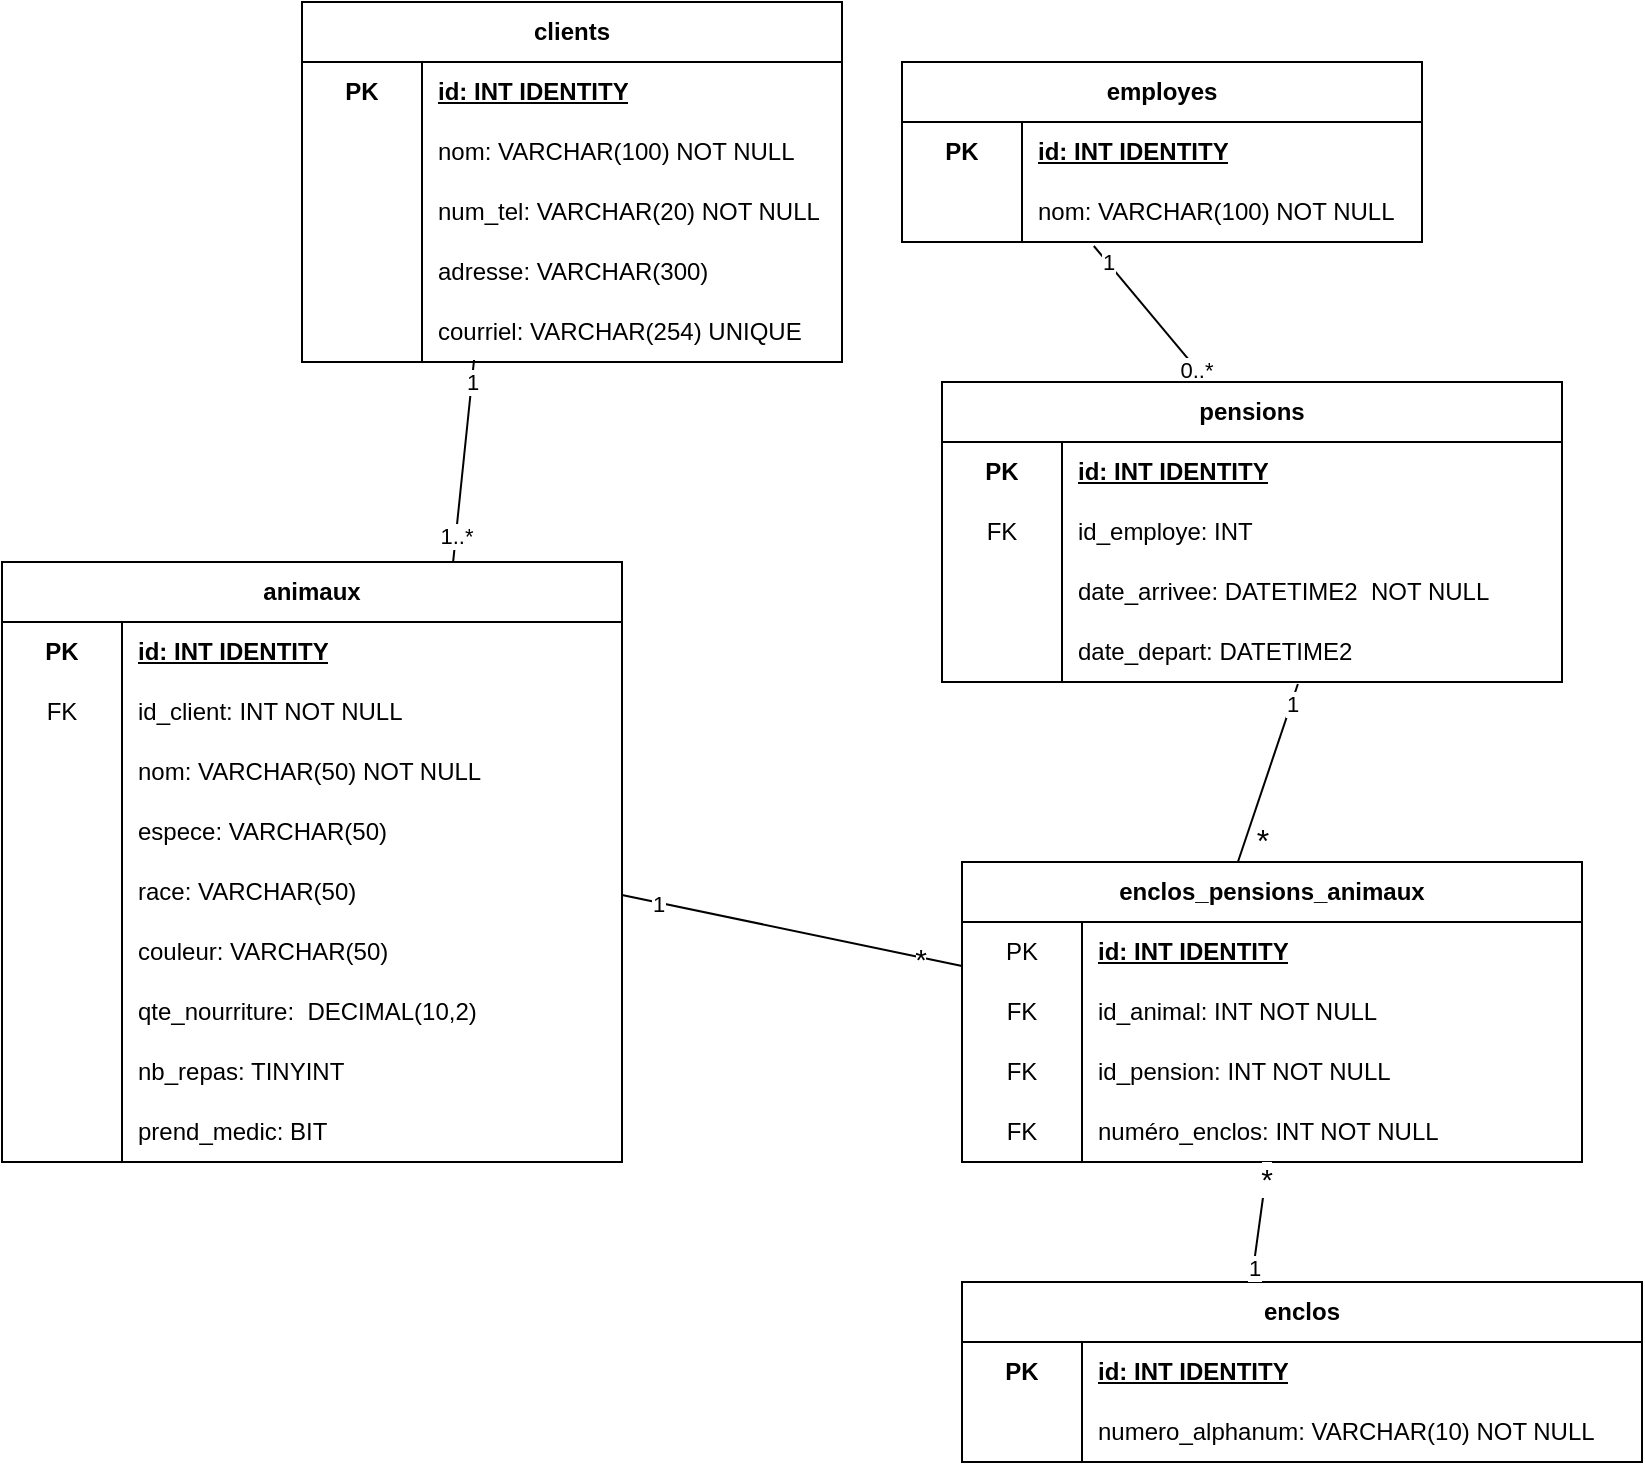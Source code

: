 <mxfile version="26.2.2">
  <diagram name="Page-1" id="dzkvJMyxZbU-HVeX6PGP">
    <mxGraphModel dx="1030" dy="611" grid="1" gridSize="10" guides="1" tooltips="1" connect="1" arrows="1" fold="1" page="1" pageScale="1" pageWidth="827" pageHeight="1169" math="0" shadow="0">
      <root>
        <mxCell id="0" />
        <mxCell id="1" parent="0" />
        <mxCell id="PBbEtvcox9e4wG_wI_D6-1" value="" style="endArrow=none;startArrow=none;endFill=0;startFill=0;endSize=8;html=1;verticalAlign=bottom;labelBackgroundColor=none;strokeWidth=1;rounded=0;exitX=0.558;exitY=1;exitDx=0;exitDy=0;exitPerimeter=0;" parent="1" edge="1">
          <mxGeometry width="160" relative="1" as="geometry">
            <mxPoint x="326.02" y="459" as="sourcePoint" />
            <mxPoint x="315.562" y="560" as="targetPoint" />
          </mxGeometry>
        </mxCell>
        <mxCell id="PBbEtvcox9e4wG_wI_D6-2" value="1" style="edgeLabel;html=1;align=center;verticalAlign=middle;resizable=0;points=[];" parent="PBbEtvcox9e4wG_wI_D6-1" vertex="1" connectable="0">
          <mxGeometry x="-0.785" relative="1" as="geometry">
            <mxPoint as="offset" />
          </mxGeometry>
        </mxCell>
        <mxCell id="PBbEtvcox9e4wG_wI_D6-3" value="1..*" style="edgeLabel;html=1;align=center;verticalAlign=middle;resizable=0;points=[];" parent="PBbEtvcox9e4wG_wI_D6-1" vertex="1" connectable="0">
          <mxGeometry x="0.742" relative="1" as="geometry">
            <mxPoint as="offset" />
          </mxGeometry>
        </mxCell>
        <mxCell id="PBbEtvcox9e4wG_wI_D6-4" value="" style="endArrow=none;startArrow=none;endFill=0;startFill=0;endSize=8;html=1;verticalAlign=bottom;labelBackgroundColor=none;strokeWidth=1;rounded=0;exitX=1;exitY=0.5;exitDx=0;exitDy=0;entryX=0;entryY=0.733;entryDx=0;entryDy=0;entryPerimeter=0;" parent="1" edge="1">
          <mxGeometry width="160" relative="1" as="geometry">
            <mxPoint x="400" y="726.5" as="sourcePoint" />
            <mxPoint x="570" y="761.99" as="targetPoint" />
          </mxGeometry>
        </mxCell>
        <mxCell id="PBbEtvcox9e4wG_wI_D6-5" value="1" style="edgeLabel;html=1;align=center;verticalAlign=middle;resizable=0;points=[];" parent="PBbEtvcox9e4wG_wI_D6-4" vertex="1" connectable="0">
          <mxGeometry x="-0.785" relative="1" as="geometry">
            <mxPoint as="offset" />
          </mxGeometry>
        </mxCell>
        <mxCell id="PBbEtvcox9e4wG_wI_D6-6" value="*" style="edgeLabel;html=1;align=center;verticalAlign=middle;resizable=0;points=[];fontSize=15;" parent="PBbEtvcox9e4wG_wI_D6-4" vertex="1" connectable="0">
          <mxGeometry x="0.742" relative="1" as="geometry">
            <mxPoint as="offset" />
          </mxGeometry>
        </mxCell>
        <mxCell id="PBbEtvcox9e4wG_wI_D6-7" value="" style="endArrow=none;startArrow=none;endFill=0;startFill=0;endSize=8;html=1;verticalAlign=bottom;labelBackgroundColor=none;strokeWidth=1;rounded=0;entryX=0.445;entryY=0;entryDx=0;entryDy=0;exitX=0.574;exitY=1.033;exitDx=0;exitDy=0;exitPerimeter=0;entryPerimeter=0;" parent="1" source="PBbEtvcox9e4wG_wI_D6-61" target="PBbEtvcox9e4wG_wI_D6-13" edge="1">
          <mxGeometry width="160" relative="1" as="geometry">
            <mxPoint x="729.96" y="587" as="sourcePoint" />
            <mxPoint x="715.47" y="703.952" as="targetPoint" />
          </mxGeometry>
        </mxCell>
        <mxCell id="PBbEtvcox9e4wG_wI_D6-8" value="1" style="edgeLabel;html=1;align=center;verticalAlign=middle;resizable=0;points=[];" parent="PBbEtvcox9e4wG_wI_D6-7" vertex="1" connectable="0">
          <mxGeometry x="-0.785" relative="1" as="geometry">
            <mxPoint as="offset" />
          </mxGeometry>
        </mxCell>
        <mxCell id="PBbEtvcox9e4wG_wI_D6-9" value="*" style="edgeLabel;html=1;align=center;verticalAlign=middle;resizable=0;points=[];fontSize=16;" parent="PBbEtvcox9e4wG_wI_D6-7" vertex="1" connectable="0">
          <mxGeometry x="0.742" relative="1" as="geometry">
            <mxPoint x="8" as="offset" />
          </mxGeometry>
        </mxCell>
        <mxCell id="PBbEtvcox9e4wG_wI_D6-10" value="" style="endArrow=none;startArrow=none;endFill=0;startFill=0;endSize=8;html=1;verticalAlign=bottom;labelBackgroundColor=none;strokeWidth=1;rounded=0;exitX=0.417;exitY=1.12;exitDx=0;exitDy=0;exitPerimeter=0;entryX=0.435;entryY=0.017;entryDx=0;entryDy=0;entryPerimeter=0;" parent="1" target="PBbEtvcox9e4wG_wI_D6-51" edge="1">
          <mxGeometry width="160" relative="1" as="geometry">
            <mxPoint x="635.91" y="402" as="sourcePoint" />
            <mxPoint x="674.364" y="480" as="targetPoint" />
          </mxGeometry>
        </mxCell>
        <mxCell id="PBbEtvcox9e4wG_wI_D6-11" value="1" style="edgeLabel;html=1;align=center;verticalAlign=middle;resizable=0;points=[];" parent="PBbEtvcox9e4wG_wI_D6-10" vertex="1" connectable="0">
          <mxGeometry x="-0.785" relative="1" as="geometry">
            <mxPoint as="offset" />
          </mxGeometry>
        </mxCell>
        <mxCell id="PBbEtvcox9e4wG_wI_D6-12" value="0..*" style="edgeLabel;html=1;align=center;verticalAlign=middle;resizable=0;points=[];" parent="PBbEtvcox9e4wG_wI_D6-10" vertex="1" connectable="0">
          <mxGeometry x="0.742" relative="1" as="geometry">
            <mxPoint as="offset" />
          </mxGeometry>
        </mxCell>
        <mxCell id="PBbEtvcox9e4wG_wI_D6-13" value="enclos_pensions_animaux" style="shape=table;startSize=30;container=1;collapsible=1;childLayout=tableLayout;fixedRows=1;rowLines=0;fontStyle=1;align=center;resizeLast=1;html=1;whiteSpace=wrap;" parent="1" vertex="1">
          <mxGeometry x="570" y="710" width="310" height="150" as="geometry" />
        </mxCell>
        <mxCell id="PBbEtvcox9e4wG_wI_D6-97" value="" style="shape=tableRow;horizontal=0;startSize=0;swimlaneHead=0;swimlaneBody=0;fillColor=none;collapsible=0;dropTarget=0;points=[[0,0.5],[1,0.5]];portConstraint=eastwest;top=0;left=0;right=0;bottom=0;html=1;" parent="PBbEtvcox9e4wG_wI_D6-13" vertex="1">
          <mxGeometry y="30" width="310" height="30" as="geometry" />
        </mxCell>
        <mxCell id="PBbEtvcox9e4wG_wI_D6-98" value="PK" style="shape=partialRectangle;connectable=0;fillColor=none;top=0;left=0;bottom=0;right=0;editable=1;overflow=hidden;html=1;whiteSpace=wrap;" parent="PBbEtvcox9e4wG_wI_D6-97" vertex="1">
          <mxGeometry width="60" height="30" as="geometry">
            <mxRectangle width="60" height="30" as="alternateBounds" />
          </mxGeometry>
        </mxCell>
        <mxCell id="PBbEtvcox9e4wG_wI_D6-99" value="&lt;span style=&quot;font-weight: 700; text-decoration-line: underline;&quot;&gt;id: INT IDENTITY&lt;/span&gt;" style="shape=partialRectangle;connectable=0;fillColor=none;top=0;left=0;bottom=0;right=0;align=left;spacingLeft=6;overflow=hidden;html=1;whiteSpace=wrap;" parent="PBbEtvcox9e4wG_wI_D6-97" vertex="1">
          <mxGeometry x="60" width="250" height="30" as="geometry">
            <mxRectangle width="250" height="30" as="alternateBounds" />
          </mxGeometry>
        </mxCell>
        <mxCell id="PBbEtvcox9e4wG_wI_D6-14" value="" style="shape=tableRow;horizontal=0;startSize=0;swimlaneHead=0;swimlaneBody=0;fillColor=none;collapsible=0;dropTarget=0;points=[[0,0.5],[1,0.5]];portConstraint=eastwest;top=0;left=0;right=0;bottom=0;html=1;" parent="PBbEtvcox9e4wG_wI_D6-13" vertex="1">
          <mxGeometry y="60" width="310" height="30" as="geometry" />
        </mxCell>
        <mxCell id="PBbEtvcox9e4wG_wI_D6-15" value="FK" style="shape=partialRectangle;connectable=0;fillColor=none;top=0;left=0;bottom=0;right=0;editable=1;overflow=hidden;html=1;whiteSpace=wrap;" parent="PBbEtvcox9e4wG_wI_D6-14" vertex="1">
          <mxGeometry width="60" height="30" as="geometry">
            <mxRectangle width="60" height="30" as="alternateBounds" />
          </mxGeometry>
        </mxCell>
        <mxCell id="PBbEtvcox9e4wG_wI_D6-16" value="id_animal: INT NOT NULL" style="shape=partialRectangle;connectable=0;fillColor=none;top=0;left=0;bottom=0;right=0;align=left;spacingLeft=6;overflow=hidden;html=1;whiteSpace=wrap;" parent="PBbEtvcox9e4wG_wI_D6-14" vertex="1">
          <mxGeometry x="60" width="250" height="30" as="geometry">
            <mxRectangle width="250" height="30" as="alternateBounds" />
          </mxGeometry>
        </mxCell>
        <mxCell id="PBbEtvcox9e4wG_wI_D6-17" value="" style="shape=tableRow;horizontal=0;startSize=0;swimlaneHead=0;swimlaneBody=0;fillColor=none;collapsible=0;dropTarget=0;points=[[0,0.5],[1,0.5]];portConstraint=eastwest;top=0;left=0;right=0;bottom=0;html=1;" parent="PBbEtvcox9e4wG_wI_D6-13" vertex="1">
          <mxGeometry y="90" width="310" height="30" as="geometry" />
        </mxCell>
        <mxCell id="PBbEtvcox9e4wG_wI_D6-18" value="FK" style="shape=partialRectangle;connectable=0;fillColor=none;top=0;left=0;bottom=0;right=0;editable=1;overflow=hidden;html=1;whiteSpace=wrap;" parent="PBbEtvcox9e4wG_wI_D6-17" vertex="1">
          <mxGeometry width="60" height="30" as="geometry">
            <mxRectangle width="60" height="30" as="alternateBounds" />
          </mxGeometry>
        </mxCell>
        <mxCell id="PBbEtvcox9e4wG_wI_D6-19" value="id_pension: INT NOT NULL" style="shape=partialRectangle;connectable=0;fillColor=none;top=0;left=0;bottom=0;right=0;align=left;spacingLeft=6;overflow=hidden;html=1;whiteSpace=wrap;" parent="PBbEtvcox9e4wG_wI_D6-17" vertex="1">
          <mxGeometry x="60" width="250" height="30" as="geometry">
            <mxRectangle width="250" height="30" as="alternateBounds" />
          </mxGeometry>
        </mxCell>
        <mxCell id="PBbEtvcox9e4wG_wI_D6-20" value="" style="shape=tableRow;horizontal=0;startSize=0;swimlaneHead=0;swimlaneBody=0;fillColor=none;collapsible=0;dropTarget=0;points=[[0,0.5],[1,0.5]];portConstraint=eastwest;top=0;left=0;right=0;bottom=0;html=1;" parent="PBbEtvcox9e4wG_wI_D6-13" vertex="1">
          <mxGeometry y="120" width="310" height="30" as="geometry" />
        </mxCell>
        <mxCell id="PBbEtvcox9e4wG_wI_D6-21" value="FK" style="shape=partialRectangle;connectable=0;fillColor=none;top=0;left=0;bottom=0;right=0;editable=1;overflow=hidden;html=1;whiteSpace=wrap;" parent="PBbEtvcox9e4wG_wI_D6-20" vertex="1">
          <mxGeometry width="60" height="30" as="geometry">
            <mxRectangle width="60" height="30" as="alternateBounds" />
          </mxGeometry>
        </mxCell>
        <mxCell id="PBbEtvcox9e4wG_wI_D6-22" value="numéro_enclos: INT NOT NULL" style="shape=partialRectangle;connectable=0;fillColor=none;top=0;left=0;bottom=0;right=0;align=left;spacingLeft=6;overflow=hidden;html=1;whiteSpace=wrap;" parent="PBbEtvcox9e4wG_wI_D6-20" vertex="1">
          <mxGeometry x="60" width="250" height="30" as="geometry">
            <mxRectangle width="250" height="30" as="alternateBounds" />
          </mxGeometry>
        </mxCell>
        <mxCell id="PBbEtvcox9e4wG_wI_D6-23" value="animaux" style="shape=table;startSize=30;container=1;collapsible=1;childLayout=tableLayout;fixedRows=1;rowLines=0;fontStyle=1;align=center;resizeLast=1;html=1;whiteSpace=wrap;" parent="1" vertex="1">
          <mxGeometry x="90" y="560" width="310" height="300" as="geometry" />
        </mxCell>
        <mxCell id="PBbEtvcox9e4wG_wI_D6-24" value="" style="shape=tableRow;horizontal=0;startSize=0;swimlaneHead=0;swimlaneBody=0;fillColor=none;collapsible=0;dropTarget=0;points=[[0,0.5],[1,0.5]];portConstraint=eastwest;top=0;left=0;right=0;bottom=0;html=1;" parent="PBbEtvcox9e4wG_wI_D6-23" vertex="1">
          <mxGeometry y="30" width="310" height="30" as="geometry" />
        </mxCell>
        <mxCell id="PBbEtvcox9e4wG_wI_D6-25" value="PK" style="shape=partialRectangle;connectable=0;fillColor=none;top=0;left=0;bottom=0;right=0;fontStyle=1;overflow=hidden;html=1;whiteSpace=wrap;" parent="PBbEtvcox9e4wG_wI_D6-24" vertex="1">
          <mxGeometry width="60" height="30" as="geometry">
            <mxRectangle width="60" height="30" as="alternateBounds" />
          </mxGeometry>
        </mxCell>
        <mxCell id="PBbEtvcox9e4wG_wI_D6-26" value="id: INT IDENTITY" style="shape=partialRectangle;connectable=0;fillColor=none;top=0;left=0;bottom=0;right=0;align=left;spacingLeft=6;fontStyle=5;overflow=hidden;html=1;whiteSpace=wrap;" parent="PBbEtvcox9e4wG_wI_D6-24" vertex="1">
          <mxGeometry x="60" width="250" height="30" as="geometry">
            <mxRectangle width="250" height="30" as="alternateBounds" />
          </mxGeometry>
        </mxCell>
        <mxCell id="PBbEtvcox9e4wG_wI_D6-27" value="" style="shape=tableRow;horizontal=0;startSize=0;swimlaneHead=0;swimlaneBody=0;fillColor=none;collapsible=0;dropTarget=0;points=[[0,0.5],[1,0.5]];portConstraint=eastwest;top=0;left=0;right=0;bottom=0;html=1;" parent="PBbEtvcox9e4wG_wI_D6-23" vertex="1">
          <mxGeometry y="60" width="310" height="30" as="geometry" />
        </mxCell>
        <mxCell id="PBbEtvcox9e4wG_wI_D6-28" value="FK" style="shape=partialRectangle;connectable=0;fillColor=none;top=0;left=0;bottom=0;right=0;editable=1;overflow=hidden;html=1;whiteSpace=wrap;" parent="PBbEtvcox9e4wG_wI_D6-27" vertex="1">
          <mxGeometry width="60" height="30" as="geometry">
            <mxRectangle width="60" height="30" as="alternateBounds" />
          </mxGeometry>
        </mxCell>
        <mxCell id="PBbEtvcox9e4wG_wI_D6-29" value="id_client: INT NOT NULL" style="shape=partialRectangle;connectable=0;fillColor=none;top=0;left=0;bottom=0;right=0;align=left;spacingLeft=6;overflow=hidden;html=1;whiteSpace=wrap;" parent="PBbEtvcox9e4wG_wI_D6-27" vertex="1">
          <mxGeometry x="60" width="250" height="30" as="geometry">
            <mxRectangle width="250" height="30" as="alternateBounds" />
          </mxGeometry>
        </mxCell>
        <mxCell id="PBbEtvcox9e4wG_wI_D6-30" value="" style="shape=tableRow;horizontal=0;startSize=0;swimlaneHead=0;swimlaneBody=0;fillColor=none;collapsible=0;dropTarget=0;points=[[0,0.5],[1,0.5]];portConstraint=eastwest;top=0;left=0;right=0;bottom=0;html=1;" parent="PBbEtvcox9e4wG_wI_D6-23" vertex="1">
          <mxGeometry y="90" width="310" height="30" as="geometry" />
        </mxCell>
        <mxCell id="PBbEtvcox9e4wG_wI_D6-31" value="" style="shape=partialRectangle;connectable=0;fillColor=none;top=0;left=0;bottom=0;right=0;editable=1;overflow=hidden;html=1;whiteSpace=wrap;" parent="PBbEtvcox9e4wG_wI_D6-30" vertex="1">
          <mxGeometry width="60" height="30" as="geometry">
            <mxRectangle width="60" height="30" as="alternateBounds" />
          </mxGeometry>
        </mxCell>
        <mxCell id="PBbEtvcox9e4wG_wI_D6-32" value="nom: VARCHAR(50) NOT NULL" style="shape=partialRectangle;connectable=0;fillColor=none;top=0;left=0;bottom=0;right=0;align=left;spacingLeft=6;overflow=hidden;html=1;whiteSpace=wrap;" parent="PBbEtvcox9e4wG_wI_D6-30" vertex="1">
          <mxGeometry x="60" width="250" height="30" as="geometry">
            <mxRectangle width="250" height="30" as="alternateBounds" />
          </mxGeometry>
        </mxCell>
        <mxCell id="PBbEtvcox9e4wG_wI_D6-33" value="" style="shape=tableRow;horizontal=0;startSize=0;swimlaneHead=0;swimlaneBody=0;fillColor=none;collapsible=0;dropTarget=0;points=[[0,0.5],[1,0.5]];portConstraint=eastwest;top=0;left=0;right=0;bottom=0;html=1;" parent="PBbEtvcox9e4wG_wI_D6-23" vertex="1">
          <mxGeometry y="120" width="310" height="30" as="geometry" />
        </mxCell>
        <mxCell id="PBbEtvcox9e4wG_wI_D6-34" value="" style="shape=partialRectangle;connectable=0;fillColor=none;top=0;left=0;bottom=0;right=0;editable=1;overflow=hidden;html=1;whiteSpace=wrap;" parent="PBbEtvcox9e4wG_wI_D6-33" vertex="1">
          <mxGeometry width="60" height="30" as="geometry">
            <mxRectangle width="60" height="30" as="alternateBounds" />
          </mxGeometry>
        </mxCell>
        <mxCell id="PBbEtvcox9e4wG_wI_D6-35" value="espece: VARCHAR(50)" style="shape=partialRectangle;connectable=0;fillColor=none;top=0;left=0;bottom=0;right=0;align=left;spacingLeft=6;overflow=hidden;html=1;whiteSpace=wrap;" parent="PBbEtvcox9e4wG_wI_D6-33" vertex="1">
          <mxGeometry x="60" width="250" height="30" as="geometry">
            <mxRectangle width="250" height="30" as="alternateBounds" />
          </mxGeometry>
        </mxCell>
        <mxCell id="PBbEtvcox9e4wG_wI_D6-36" value="" style="shape=tableRow;horizontal=0;startSize=0;swimlaneHead=0;swimlaneBody=0;fillColor=none;collapsible=0;dropTarget=0;points=[[0,0.5],[1,0.5]];portConstraint=eastwest;top=0;left=0;right=0;bottom=0;html=1;" parent="PBbEtvcox9e4wG_wI_D6-23" vertex="1">
          <mxGeometry y="150" width="310" height="30" as="geometry" />
        </mxCell>
        <mxCell id="PBbEtvcox9e4wG_wI_D6-37" value="" style="shape=partialRectangle;connectable=0;fillColor=none;top=0;left=0;bottom=0;right=0;editable=1;overflow=hidden;html=1;whiteSpace=wrap;" parent="PBbEtvcox9e4wG_wI_D6-36" vertex="1">
          <mxGeometry width="60" height="30" as="geometry">
            <mxRectangle width="60" height="30" as="alternateBounds" />
          </mxGeometry>
        </mxCell>
        <mxCell id="PBbEtvcox9e4wG_wI_D6-38" value="race: VARCHAR(50)" style="shape=partialRectangle;connectable=0;fillColor=none;top=0;left=0;bottom=0;right=0;align=left;spacingLeft=6;overflow=hidden;html=1;whiteSpace=wrap;" parent="PBbEtvcox9e4wG_wI_D6-36" vertex="1">
          <mxGeometry x="60" width="250" height="30" as="geometry">
            <mxRectangle width="250" height="30" as="alternateBounds" />
          </mxGeometry>
        </mxCell>
        <mxCell id="PBbEtvcox9e4wG_wI_D6-39" value="" style="shape=tableRow;horizontal=0;startSize=0;swimlaneHead=0;swimlaneBody=0;fillColor=none;collapsible=0;dropTarget=0;points=[[0,0.5],[1,0.5]];portConstraint=eastwest;top=0;left=0;right=0;bottom=0;html=1;" parent="PBbEtvcox9e4wG_wI_D6-23" vertex="1">
          <mxGeometry y="180" width="310" height="30" as="geometry" />
        </mxCell>
        <mxCell id="PBbEtvcox9e4wG_wI_D6-40" value="" style="shape=partialRectangle;connectable=0;fillColor=none;top=0;left=0;bottom=0;right=0;editable=1;overflow=hidden;html=1;whiteSpace=wrap;" parent="PBbEtvcox9e4wG_wI_D6-39" vertex="1">
          <mxGeometry width="60" height="30" as="geometry">
            <mxRectangle width="60" height="30" as="alternateBounds" />
          </mxGeometry>
        </mxCell>
        <mxCell id="PBbEtvcox9e4wG_wI_D6-41" value="couleur: VARCHAR(50)" style="shape=partialRectangle;connectable=0;fillColor=none;top=0;left=0;bottom=0;right=0;align=left;spacingLeft=6;overflow=hidden;html=1;whiteSpace=wrap;" parent="PBbEtvcox9e4wG_wI_D6-39" vertex="1">
          <mxGeometry x="60" width="250" height="30" as="geometry">
            <mxRectangle width="250" height="30" as="alternateBounds" />
          </mxGeometry>
        </mxCell>
        <mxCell id="PBbEtvcox9e4wG_wI_D6-42" value="" style="shape=tableRow;horizontal=0;startSize=0;swimlaneHead=0;swimlaneBody=0;fillColor=none;collapsible=0;dropTarget=0;points=[[0,0.5],[1,0.5]];portConstraint=eastwest;top=0;left=0;right=0;bottom=0;html=1;" parent="PBbEtvcox9e4wG_wI_D6-23" vertex="1">
          <mxGeometry y="210" width="310" height="30" as="geometry" />
        </mxCell>
        <mxCell id="PBbEtvcox9e4wG_wI_D6-43" value="" style="shape=partialRectangle;connectable=0;fillColor=none;top=0;left=0;bottom=0;right=0;editable=1;overflow=hidden;html=1;whiteSpace=wrap;" parent="PBbEtvcox9e4wG_wI_D6-42" vertex="1">
          <mxGeometry width="60" height="30" as="geometry">
            <mxRectangle width="60" height="30" as="alternateBounds" />
          </mxGeometry>
        </mxCell>
        <mxCell id="PBbEtvcox9e4wG_wI_D6-44" value="qte_nourriture:&amp;nbsp; DECIMAL(10,2)" style="shape=partialRectangle;connectable=0;fillColor=none;top=0;left=0;bottom=0;right=0;align=left;spacingLeft=6;overflow=hidden;html=1;whiteSpace=wrap;" parent="PBbEtvcox9e4wG_wI_D6-42" vertex="1">
          <mxGeometry x="60" width="250" height="30" as="geometry">
            <mxRectangle width="250" height="30" as="alternateBounds" />
          </mxGeometry>
        </mxCell>
        <mxCell id="PBbEtvcox9e4wG_wI_D6-45" value="" style="shape=tableRow;horizontal=0;startSize=0;swimlaneHead=0;swimlaneBody=0;fillColor=none;collapsible=0;dropTarget=0;points=[[0,0.5],[1,0.5]];portConstraint=eastwest;top=0;left=0;right=0;bottom=0;html=1;" parent="PBbEtvcox9e4wG_wI_D6-23" vertex="1">
          <mxGeometry y="240" width="310" height="30" as="geometry" />
        </mxCell>
        <mxCell id="PBbEtvcox9e4wG_wI_D6-46" value="" style="shape=partialRectangle;connectable=0;fillColor=none;top=0;left=0;bottom=0;right=0;editable=1;overflow=hidden;html=1;whiteSpace=wrap;" parent="PBbEtvcox9e4wG_wI_D6-45" vertex="1">
          <mxGeometry width="60" height="30" as="geometry">
            <mxRectangle width="60" height="30" as="alternateBounds" />
          </mxGeometry>
        </mxCell>
        <mxCell id="PBbEtvcox9e4wG_wI_D6-47" value="nb_repas: TINYINT" style="shape=partialRectangle;connectable=0;fillColor=none;top=0;left=0;bottom=0;right=0;align=left;spacingLeft=6;overflow=hidden;html=1;whiteSpace=wrap;" parent="PBbEtvcox9e4wG_wI_D6-45" vertex="1">
          <mxGeometry x="60" width="250" height="30" as="geometry">
            <mxRectangle width="250" height="30" as="alternateBounds" />
          </mxGeometry>
        </mxCell>
        <mxCell id="PBbEtvcox9e4wG_wI_D6-48" value="" style="shape=tableRow;horizontal=0;startSize=0;swimlaneHead=0;swimlaneBody=0;fillColor=none;collapsible=0;dropTarget=0;points=[[0,0.5],[1,0.5]];portConstraint=eastwest;top=0;left=0;right=0;bottom=0;html=1;" parent="PBbEtvcox9e4wG_wI_D6-23" vertex="1">
          <mxGeometry y="270" width="310" height="30" as="geometry" />
        </mxCell>
        <mxCell id="PBbEtvcox9e4wG_wI_D6-49" value="" style="shape=partialRectangle;connectable=0;fillColor=none;top=0;left=0;bottom=0;right=0;editable=1;overflow=hidden;html=1;whiteSpace=wrap;" parent="PBbEtvcox9e4wG_wI_D6-48" vertex="1">
          <mxGeometry width="60" height="30" as="geometry">
            <mxRectangle width="60" height="30" as="alternateBounds" />
          </mxGeometry>
        </mxCell>
        <mxCell id="PBbEtvcox9e4wG_wI_D6-50" value="prend_medic: BIT" style="shape=partialRectangle;connectable=0;fillColor=none;top=0;left=0;bottom=0;right=0;align=left;spacingLeft=6;overflow=hidden;html=1;whiteSpace=wrap;" parent="PBbEtvcox9e4wG_wI_D6-48" vertex="1">
          <mxGeometry x="60" width="250" height="30" as="geometry">
            <mxRectangle width="250" height="30" as="alternateBounds" />
          </mxGeometry>
        </mxCell>
        <mxCell id="PBbEtvcox9e4wG_wI_D6-51" value="pensions" style="shape=table;startSize=30;container=1;collapsible=1;childLayout=tableLayout;fixedRows=1;rowLines=0;fontStyle=1;align=center;resizeLast=1;html=1;whiteSpace=wrap;" parent="1" vertex="1">
          <mxGeometry x="560" y="470" width="310" height="150" as="geometry" />
        </mxCell>
        <mxCell id="PBbEtvcox9e4wG_wI_D6-52" value="" style="shape=tableRow;horizontal=0;startSize=0;swimlaneHead=0;swimlaneBody=0;fillColor=none;collapsible=0;dropTarget=0;points=[[0,0.5],[1,0.5]];portConstraint=eastwest;top=0;left=0;right=0;bottom=0;html=1;" parent="PBbEtvcox9e4wG_wI_D6-51" vertex="1">
          <mxGeometry y="30" width="310" height="30" as="geometry" />
        </mxCell>
        <mxCell id="PBbEtvcox9e4wG_wI_D6-53" value="PK" style="shape=partialRectangle;connectable=0;fillColor=none;top=0;left=0;bottom=0;right=0;fontStyle=1;overflow=hidden;html=1;whiteSpace=wrap;" parent="PBbEtvcox9e4wG_wI_D6-52" vertex="1">
          <mxGeometry width="60" height="30" as="geometry">
            <mxRectangle width="60" height="30" as="alternateBounds" />
          </mxGeometry>
        </mxCell>
        <mxCell id="PBbEtvcox9e4wG_wI_D6-54" value="id: INT IDENTITY" style="shape=partialRectangle;connectable=0;fillColor=none;top=0;left=0;bottom=0;right=0;align=left;spacingLeft=6;fontStyle=5;overflow=hidden;html=1;whiteSpace=wrap;" parent="PBbEtvcox9e4wG_wI_D6-52" vertex="1">
          <mxGeometry x="60" width="250" height="30" as="geometry">
            <mxRectangle width="250" height="30" as="alternateBounds" />
          </mxGeometry>
        </mxCell>
        <mxCell id="PBbEtvcox9e4wG_wI_D6-55" value="" style="shape=tableRow;horizontal=0;startSize=0;swimlaneHead=0;swimlaneBody=0;fillColor=none;collapsible=0;dropTarget=0;points=[[0,0.5],[1,0.5]];portConstraint=eastwest;top=0;left=0;right=0;bottom=0;html=1;" parent="PBbEtvcox9e4wG_wI_D6-51" vertex="1">
          <mxGeometry y="60" width="310" height="30" as="geometry" />
        </mxCell>
        <mxCell id="PBbEtvcox9e4wG_wI_D6-56" value="FK" style="shape=partialRectangle;connectable=0;fillColor=none;top=0;left=0;bottom=0;right=0;editable=1;overflow=hidden;html=1;whiteSpace=wrap;" parent="PBbEtvcox9e4wG_wI_D6-55" vertex="1">
          <mxGeometry width="60" height="30" as="geometry">
            <mxRectangle width="60" height="30" as="alternateBounds" />
          </mxGeometry>
        </mxCell>
        <mxCell id="PBbEtvcox9e4wG_wI_D6-57" value="id_employe: INT&amp;nbsp;" style="shape=partialRectangle;connectable=0;fillColor=none;top=0;left=0;bottom=0;right=0;align=left;spacingLeft=6;overflow=hidden;html=1;whiteSpace=wrap;" parent="PBbEtvcox9e4wG_wI_D6-55" vertex="1">
          <mxGeometry x="60" width="250" height="30" as="geometry">
            <mxRectangle width="250" height="30" as="alternateBounds" />
          </mxGeometry>
        </mxCell>
        <mxCell id="PBbEtvcox9e4wG_wI_D6-58" value="" style="shape=tableRow;horizontal=0;startSize=0;swimlaneHead=0;swimlaneBody=0;fillColor=none;collapsible=0;dropTarget=0;points=[[0,0.5],[1,0.5]];portConstraint=eastwest;top=0;left=0;right=0;bottom=0;html=1;" parent="PBbEtvcox9e4wG_wI_D6-51" vertex="1">
          <mxGeometry y="90" width="310" height="30" as="geometry" />
        </mxCell>
        <mxCell id="PBbEtvcox9e4wG_wI_D6-59" value="" style="shape=partialRectangle;connectable=0;fillColor=none;top=0;left=0;bottom=0;right=0;editable=1;overflow=hidden;html=1;whiteSpace=wrap;" parent="PBbEtvcox9e4wG_wI_D6-58" vertex="1">
          <mxGeometry width="60" height="30" as="geometry">
            <mxRectangle width="60" height="30" as="alternateBounds" />
          </mxGeometry>
        </mxCell>
        <mxCell id="PBbEtvcox9e4wG_wI_D6-60" value="date_arrivee: DATETIME2&amp;nbsp; NOT NULL" style="shape=partialRectangle;connectable=0;fillColor=none;top=0;left=0;bottom=0;right=0;align=left;spacingLeft=6;overflow=hidden;html=1;whiteSpace=wrap;" parent="PBbEtvcox9e4wG_wI_D6-58" vertex="1">
          <mxGeometry x="60" width="250" height="30" as="geometry">
            <mxRectangle width="250" height="30" as="alternateBounds" />
          </mxGeometry>
        </mxCell>
        <mxCell id="PBbEtvcox9e4wG_wI_D6-61" value="" style="shape=tableRow;horizontal=0;startSize=0;swimlaneHead=0;swimlaneBody=0;fillColor=none;collapsible=0;dropTarget=0;points=[[0,0.5],[1,0.5]];portConstraint=eastwest;top=0;left=0;right=0;bottom=0;html=1;" parent="PBbEtvcox9e4wG_wI_D6-51" vertex="1">
          <mxGeometry y="120" width="310" height="30" as="geometry" />
        </mxCell>
        <mxCell id="PBbEtvcox9e4wG_wI_D6-62" value="" style="shape=partialRectangle;connectable=0;fillColor=none;top=0;left=0;bottom=0;right=0;editable=1;overflow=hidden;html=1;whiteSpace=wrap;" parent="PBbEtvcox9e4wG_wI_D6-61" vertex="1">
          <mxGeometry width="60" height="30" as="geometry">
            <mxRectangle width="60" height="30" as="alternateBounds" />
          </mxGeometry>
        </mxCell>
        <mxCell id="PBbEtvcox9e4wG_wI_D6-63" value="date_depart: DATETIME2" style="shape=partialRectangle;connectable=0;fillColor=none;top=0;left=0;bottom=0;right=0;align=left;spacingLeft=6;overflow=hidden;html=1;whiteSpace=wrap;" parent="PBbEtvcox9e4wG_wI_D6-61" vertex="1">
          <mxGeometry x="60" width="250" height="30" as="geometry">
            <mxRectangle width="250" height="30" as="alternateBounds" />
          </mxGeometry>
        </mxCell>
        <mxCell id="PBbEtvcox9e4wG_wI_D6-64" value="employes" style="shape=table;startSize=30;container=1;collapsible=1;childLayout=tableLayout;fixedRows=1;rowLines=0;fontStyle=1;align=center;resizeLast=1;html=1;whiteSpace=wrap;" parent="1" vertex="1">
          <mxGeometry x="540" y="310" width="260" height="90" as="geometry" />
        </mxCell>
        <mxCell id="PBbEtvcox9e4wG_wI_D6-65" value="" style="shape=tableRow;horizontal=0;startSize=0;swimlaneHead=0;swimlaneBody=0;fillColor=none;collapsible=0;dropTarget=0;points=[[0,0.5],[1,0.5]];portConstraint=eastwest;top=0;left=0;right=0;bottom=0;html=1;" parent="PBbEtvcox9e4wG_wI_D6-64" vertex="1">
          <mxGeometry y="30" width="260" height="30" as="geometry" />
        </mxCell>
        <mxCell id="PBbEtvcox9e4wG_wI_D6-66" value="PK" style="shape=partialRectangle;connectable=0;fillColor=none;top=0;left=0;bottom=0;right=0;fontStyle=1;overflow=hidden;html=1;whiteSpace=wrap;" parent="PBbEtvcox9e4wG_wI_D6-65" vertex="1">
          <mxGeometry width="60" height="30" as="geometry">
            <mxRectangle width="60" height="30" as="alternateBounds" />
          </mxGeometry>
        </mxCell>
        <mxCell id="PBbEtvcox9e4wG_wI_D6-67" value="id: INT IDENTITY" style="shape=partialRectangle;connectable=0;fillColor=none;top=0;left=0;bottom=0;right=0;align=left;spacingLeft=6;fontStyle=5;overflow=hidden;html=1;whiteSpace=wrap;" parent="PBbEtvcox9e4wG_wI_D6-65" vertex="1">
          <mxGeometry x="60" width="200" height="30" as="geometry">
            <mxRectangle width="200" height="30" as="alternateBounds" />
          </mxGeometry>
        </mxCell>
        <mxCell id="PBbEtvcox9e4wG_wI_D6-68" value="" style="shape=tableRow;horizontal=0;startSize=0;swimlaneHead=0;swimlaneBody=0;fillColor=none;collapsible=0;dropTarget=0;points=[[0,0.5],[1,0.5]];portConstraint=eastwest;top=0;left=0;right=0;bottom=0;html=1;" parent="PBbEtvcox9e4wG_wI_D6-64" vertex="1">
          <mxGeometry y="60" width="260" height="30" as="geometry" />
        </mxCell>
        <mxCell id="PBbEtvcox9e4wG_wI_D6-69" value="" style="shape=partialRectangle;connectable=0;fillColor=none;top=0;left=0;bottom=0;right=0;editable=1;overflow=hidden;html=1;whiteSpace=wrap;" parent="PBbEtvcox9e4wG_wI_D6-68" vertex="1">
          <mxGeometry width="60" height="30" as="geometry">
            <mxRectangle width="60" height="30" as="alternateBounds" />
          </mxGeometry>
        </mxCell>
        <mxCell id="PBbEtvcox9e4wG_wI_D6-70" value="nom: VARCHAR(100) NOT NULL" style="shape=partialRectangle;connectable=0;fillColor=none;top=0;left=0;bottom=0;right=0;align=left;spacingLeft=6;overflow=hidden;html=1;whiteSpace=wrap;" parent="PBbEtvcox9e4wG_wI_D6-68" vertex="1">
          <mxGeometry x="60" width="200" height="30" as="geometry">
            <mxRectangle width="200" height="30" as="alternateBounds" />
          </mxGeometry>
        </mxCell>
        <mxCell id="PBbEtvcox9e4wG_wI_D6-71" value="clients" style="shape=table;startSize=30;container=1;collapsible=1;childLayout=tableLayout;fixedRows=1;rowLines=0;fontStyle=1;align=center;resizeLast=1;html=1;whiteSpace=wrap;" parent="1" vertex="1">
          <mxGeometry x="240" y="280" width="270" height="180" as="geometry" />
        </mxCell>
        <mxCell id="PBbEtvcox9e4wG_wI_D6-72" value="" style="shape=tableRow;horizontal=0;startSize=0;swimlaneHead=0;swimlaneBody=0;fillColor=none;collapsible=0;dropTarget=0;points=[[0,0.5],[1,0.5]];portConstraint=eastwest;top=0;left=0;right=0;bottom=0;html=1;" parent="PBbEtvcox9e4wG_wI_D6-71" vertex="1">
          <mxGeometry y="30" width="270" height="30" as="geometry" />
        </mxCell>
        <mxCell id="PBbEtvcox9e4wG_wI_D6-73" value="PK" style="shape=partialRectangle;connectable=0;fillColor=none;top=0;left=0;bottom=0;right=0;fontStyle=1;overflow=hidden;html=1;whiteSpace=wrap;" parent="PBbEtvcox9e4wG_wI_D6-72" vertex="1">
          <mxGeometry width="60" height="30" as="geometry">
            <mxRectangle width="60" height="30" as="alternateBounds" />
          </mxGeometry>
        </mxCell>
        <mxCell id="PBbEtvcox9e4wG_wI_D6-74" value="id: INT IDENTITY" style="shape=partialRectangle;connectable=0;fillColor=none;top=0;left=0;bottom=0;right=0;align=left;spacingLeft=6;fontStyle=5;overflow=hidden;html=1;whiteSpace=wrap;" parent="PBbEtvcox9e4wG_wI_D6-72" vertex="1">
          <mxGeometry x="60" width="210" height="30" as="geometry">
            <mxRectangle width="210" height="30" as="alternateBounds" />
          </mxGeometry>
        </mxCell>
        <mxCell id="PBbEtvcox9e4wG_wI_D6-75" value="" style="shape=tableRow;horizontal=0;startSize=0;swimlaneHead=0;swimlaneBody=0;fillColor=none;collapsible=0;dropTarget=0;points=[[0,0.5],[1,0.5]];portConstraint=eastwest;top=0;left=0;right=0;bottom=0;html=1;" parent="PBbEtvcox9e4wG_wI_D6-71" vertex="1">
          <mxGeometry y="60" width="270" height="30" as="geometry" />
        </mxCell>
        <mxCell id="PBbEtvcox9e4wG_wI_D6-76" value="" style="shape=partialRectangle;connectable=0;fillColor=none;top=0;left=0;bottom=0;right=0;editable=1;overflow=hidden;html=1;whiteSpace=wrap;" parent="PBbEtvcox9e4wG_wI_D6-75" vertex="1">
          <mxGeometry width="60" height="30" as="geometry">
            <mxRectangle width="60" height="30" as="alternateBounds" />
          </mxGeometry>
        </mxCell>
        <mxCell id="PBbEtvcox9e4wG_wI_D6-77" value="nom: VARCHAR(100) NOT NULL" style="shape=partialRectangle;connectable=0;fillColor=none;top=0;left=0;bottom=0;right=0;align=left;spacingLeft=6;overflow=hidden;html=1;whiteSpace=wrap;" parent="PBbEtvcox9e4wG_wI_D6-75" vertex="1">
          <mxGeometry x="60" width="210" height="30" as="geometry">
            <mxRectangle width="210" height="30" as="alternateBounds" />
          </mxGeometry>
        </mxCell>
        <mxCell id="PBbEtvcox9e4wG_wI_D6-78" value="" style="shape=tableRow;horizontal=0;startSize=0;swimlaneHead=0;swimlaneBody=0;fillColor=none;collapsible=0;dropTarget=0;points=[[0,0.5],[1,0.5]];portConstraint=eastwest;top=0;left=0;right=0;bottom=0;html=1;" parent="PBbEtvcox9e4wG_wI_D6-71" vertex="1">
          <mxGeometry y="90" width="270" height="30" as="geometry" />
        </mxCell>
        <mxCell id="PBbEtvcox9e4wG_wI_D6-79" value="" style="shape=partialRectangle;connectable=0;fillColor=none;top=0;left=0;bottom=0;right=0;editable=1;overflow=hidden;html=1;whiteSpace=wrap;" parent="PBbEtvcox9e4wG_wI_D6-78" vertex="1">
          <mxGeometry width="60" height="30" as="geometry">
            <mxRectangle width="60" height="30" as="alternateBounds" />
          </mxGeometry>
        </mxCell>
        <mxCell id="PBbEtvcox9e4wG_wI_D6-80" value="num_tel: VARCHAR(20) NOT NULL" style="shape=partialRectangle;connectable=0;fillColor=none;top=0;left=0;bottom=0;right=0;align=left;spacingLeft=6;overflow=hidden;html=1;whiteSpace=wrap;" parent="PBbEtvcox9e4wG_wI_D6-78" vertex="1">
          <mxGeometry x="60" width="210" height="30" as="geometry">
            <mxRectangle width="210" height="30" as="alternateBounds" />
          </mxGeometry>
        </mxCell>
        <mxCell id="PBbEtvcox9e4wG_wI_D6-81" value="" style="shape=tableRow;horizontal=0;startSize=0;swimlaneHead=0;swimlaneBody=0;fillColor=none;collapsible=0;dropTarget=0;points=[[0,0.5],[1,0.5]];portConstraint=eastwest;top=0;left=0;right=0;bottom=0;html=1;" parent="PBbEtvcox9e4wG_wI_D6-71" vertex="1">
          <mxGeometry y="120" width="270" height="30" as="geometry" />
        </mxCell>
        <mxCell id="PBbEtvcox9e4wG_wI_D6-82" value="" style="shape=partialRectangle;connectable=0;fillColor=none;top=0;left=0;bottom=0;right=0;editable=1;overflow=hidden;html=1;whiteSpace=wrap;" parent="PBbEtvcox9e4wG_wI_D6-81" vertex="1">
          <mxGeometry width="60" height="30" as="geometry">
            <mxRectangle width="60" height="30" as="alternateBounds" />
          </mxGeometry>
        </mxCell>
        <mxCell id="PBbEtvcox9e4wG_wI_D6-83" value="adresse: VARCHAR(300)" style="shape=partialRectangle;connectable=0;fillColor=none;top=0;left=0;bottom=0;right=0;align=left;spacingLeft=6;overflow=hidden;html=1;whiteSpace=wrap;" parent="PBbEtvcox9e4wG_wI_D6-81" vertex="1">
          <mxGeometry x="60" width="210" height="30" as="geometry">
            <mxRectangle width="210" height="30" as="alternateBounds" />
          </mxGeometry>
        </mxCell>
        <mxCell id="PBbEtvcox9e4wG_wI_D6-84" value="" style="shape=tableRow;horizontal=0;startSize=0;swimlaneHead=0;swimlaneBody=0;fillColor=none;collapsible=0;dropTarget=0;points=[[0,0.5],[1,0.5]];portConstraint=eastwest;top=0;left=0;right=0;bottom=0;html=1;" parent="PBbEtvcox9e4wG_wI_D6-71" vertex="1">
          <mxGeometry y="150" width="270" height="30" as="geometry" />
        </mxCell>
        <mxCell id="PBbEtvcox9e4wG_wI_D6-85" value="" style="shape=partialRectangle;connectable=0;fillColor=none;top=0;left=0;bottom=0;right=0;editable=1;overflow=hidden;html=1;whiteSpace=wrap;" parent="PBbEtvcox9e4wG_wI_D6-84" vertex="1">
          <mxGeometry width="60" height="30" as="geometry">
            <mxRectangle width="60" height="30" as="alternateBounds" />
          </mxGeometry>
        </mxCell>
        <mxCell id="PBbEtvcox9e4wG_wI_D6-86" value="courriel: VARCHAR(254) UNIQUE" style="shape=partialRectangle;connectable=0;fillColor=none;top=0;left=0;bottom=0;right=0;align=left;spacingLeft=6;overflow=hidden;html=1;whiteSpace=wrap;" parent="PBbEtvcox9e4wG_wI_D6-84" vertex="1">
          <mxGeometry x="60" width="210" height="30" as="geometry">
            <mxRectangle width="210" height="30" as="alternateBounds" />
          </mxGeometry>
        </mxCell>
        <mxCell id="PBbEtvcox9e4wG_wI_D6-87" value="enclos" style="shape=table;startSize=30;container=1;collapsible=1;childLayout=tableLayout;fixedRows=1;rowLines=0;fontStyle=1;align=center;resizeLast=1;html=1;whiteSpace=wrap;" parent="1" vertex="1">
          <mxGeometry x="570" y="920" width="340" height="90" as="geometry" />
        </mxCell>
        <mxCell id="PBbEtvcox9e4wG_wI_D6-88" value="" style="shape=tableRow;horizontal=0;startSize=0;swimlaneHead=0;swimlaneBody=0;fillColor=none;collapsible=0;dropTarget=0;points=[[0,0.5],[1,0.5]];portConstraint=eastwest;top=0;left=0;right=0;bottom=0;html=1;" parent="PBbEtvcox9e4wG_wI_D6-87" vertex="1">
          <mxGeometry y="30" width="340" height="30" as="geometry" />
        </mxCell>
        <mxCell id="PBbEtvcox9e4wG_wI_D6-89" value="PK" style="shape=partialRectangle;connectable=0;fillColor=none;top=0;left=0;bottom=0;right=0;fontStyle=1;overflow=hidden;html=1;whiteSpace=wrap;" parent="PBbEtvcox9e4wG_wI_D6-88" vertex="1">
          <mxGeometry width="60" height="30" as="geometry">
            <mxRectangle width="60" height="30" as="alternateBounds" />
          </mxGeometry>
        </mxCell>
        <mxCell id="PBbEtvcox9e4wG_wI_D6-90" value="id: INT IDENTITY" style="shape=partialRectangle;connectable=0;fillColor=none;top=0;left=0;bottom=0;right=0;align=left;spacingLeft=6;fontStyle=5;overflow=hidden;html=1;whiteSpace=wrap;" parent="PBbEtvcox9e4wG_wI_D6-88" vertex="1">
          <mxGeometry x="60" width="280" height="30" as="geometry">
            <mxRectangle width="280" height="30" as="alternateBounds" />
          </mxGeometry>
        </mxCell>
        <mxCell id="PBbEtvcox9e4wG_wI_D6-91" value="" style="shape=tableRow;horizontal=0;startSize=0;swimlaneHead=0;swimlaneBody=0;fillColor=none;collapsible=0;dropTarget=0;points=[[0,0.5],[1,0.5]];portConstraint=eastwest;top=0;left=0;right=0;bottom=0;html=1;" parent="PBbEtvcox9e4wG_wI_D6-87" vertex="1">
          <mxGeometry y="60" width="340" height="30" as="geometry" />
        </mxCell>
        <mxCell id="PBbEtvcox9e4wG_wI_D6-92" value="" style="shape=partialRectangle;connectable=0;fillColor=none;top=0;left=0;bottom=0;right=0;editable=1;overflow=hidden;html=1;whiteSpace=wrap;" parent="PBbEtvcox9e4wG_wI_D6-91" vertex="1">
          <mxGeometry width="60" height="30" as="geometry">
            <mxRectangle width="60" height="30" as="alternateBounds" />
          </mxGeometry>
        </mxCell>
        <mxCell id="PBbEtvcox9e4wG_wI_D6-93" value="numero_alphanum: VARCHAR(10) NOT NULL" style="shape=partialRectangle;connectable=0;fillColor=none;top=0;left=0;bottom=0;right=0;align=left;spacingLeft=6;overflow=hidden;html=1;whiteSpace=wrap;" parent="PBbEtvcox9e4wG_wI_D6-91" vertex="1">
          <mxGeometry x="60" width="280" height="30" as="geometry">
            <mxRectangle width="280" height="30" as="alternateBounds" />
          </mxGeometry>
        </mxCell>
        <mxCell id="PBbEtvcox9e4wG_wI_D6-94" value="" style="endArrow=none;startArrow=none;endFill=0;startFill=0;endSize=8;html=1;verticalAlign=bottom;labelBackgroundColor=none;strokeWidth=1;rounded=0;exitX=0.426;exitY=-0.011;exitDx=0;exitDy=0;exitPerimeter=0;" parent="1" source="PBbEtvcox9e4wG_wI_D6-87" target="PBbEtvcox9e4wG_wI_D6-20" edge="1">
          <mxGeometry width="160" relative="1" as="geometry">
            <mxPoint x="410" y="850" as="sourcePoint" />
            <mxPoint x="580" y="885.49" as="targetPoint" />
          </mxGeometry>
        </mxCell>
        <mxCell id="PBbEtvcox9e4wG_wI_D6-95" value="1" style="edgeLabel;html=1;align=center;verticalAlign=middle;resizable=0;points=[];" parent="PBbEtvcox9e4wG_wI_D6-94" vertex="1" connectable="0">
          <mxGeometry x="-0.785" relative="1" as="geometry">
            <mxPoint as="offset" />
          </mxGeometry>
        </mxCell>
        <mxCell id="PBbEtvcox9e4wG_wI_D6-96" value="*" style="edgeLabel;html=1;align=center;verticalAlign=middle;resizable=0;points=[];fontSize=15;" parent="PBbEtvcox9e4wG_wI_D6-94" vertex="1" connectable="0">
          <mxGeometry x="0.742" relative="1" as="geometry">
            <mxPoint as="offset" />
          </mxGeometry>
        </mxCell>
      </root>
    </mxGraphModel>
  </diagram>
</mxfile>
